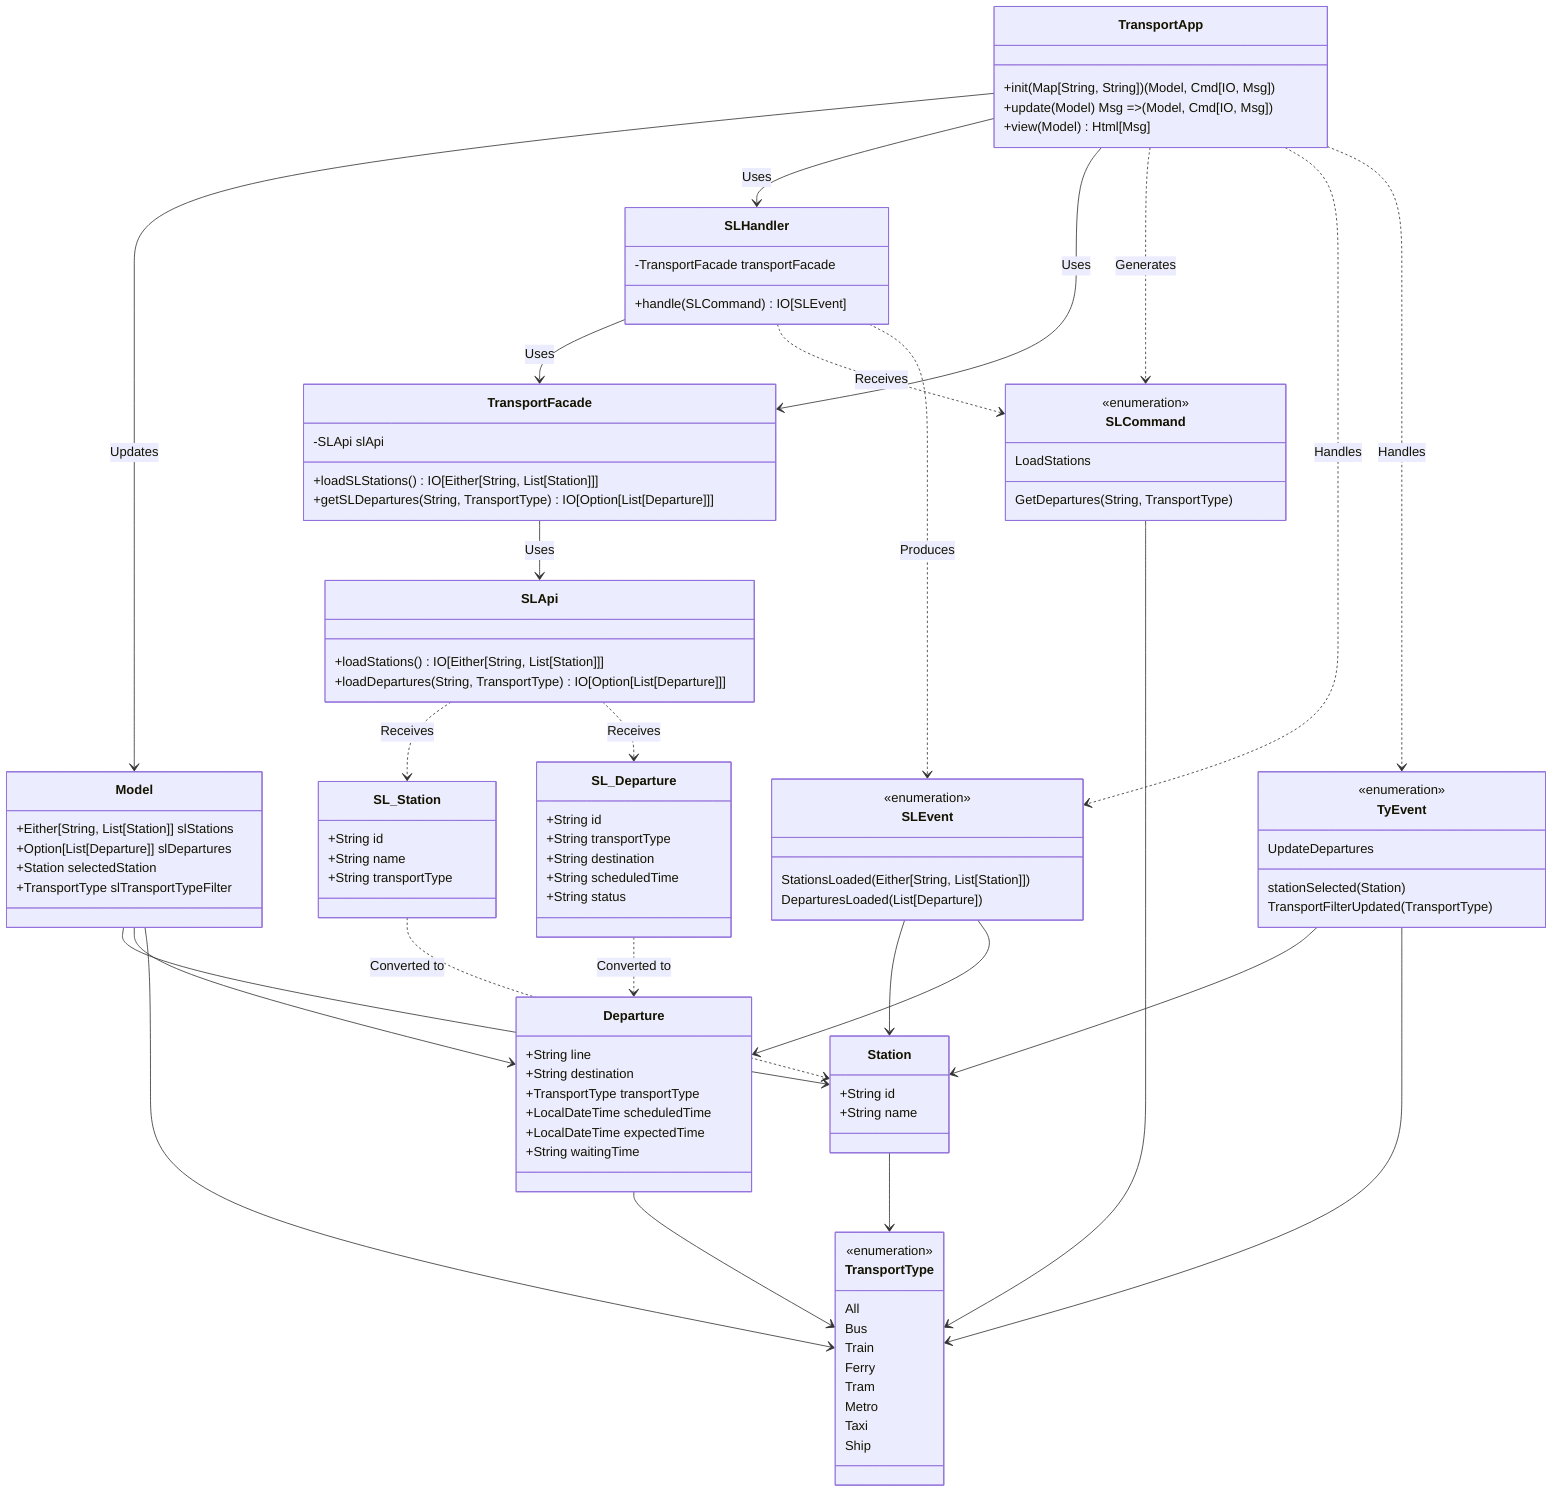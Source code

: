 classDiagram
    class SL_Station {
        +String id
        +String name
        +String transportType
    }
    class SL_Departure {
        +String id
        +String transportType
        +String destination
        +String scheduledTime
        +String status
    }
    class Station {
        +String id
        +String name
    }
    class Departure {
        +String line
        +String destination
        +TransportType transportType
        +LocalDateTime scheduledTime
        +LocalDateTime expectedTime
        +String waitingTime
    }
    class TransportType {
        <<enumeration>>
        All
        Bus
        Train
        Ferry
        Tram
        Metro
        Taxi
        Ship
    }
    class Model {
        +Either[String, List[Station]] slStations
        +Option[List[Departure]] slDepartures
        +Station selectedStation
        +TransportType slTransportTypeFilter
    }
    class SLApi {
        +loadStations() IO[Either[String, List[Station]]]
        +loadDepartures(String, TransportType) IO[Option[List[Departure]]]
    }
    class TransportFacade {
        -SLApi slApi
        +loadSLStations() IO[Either[String, List[Station]]]
        +getSLDepartures(String, TransportType) IO[Option[List[Departure]]]
    }
    class SLCommand {
        <<enumeration>>
        LoadStations
        GetDepartures(String, TransportType)
    }
    class SLEvent {
        <<enumeration>>
        StationsLoaded(Either[String, List[Station]])
        DeparturesLoaded(List[Departure])
    }
    class TyEvent {
        <<enumeration>>
        stationSelected(Station)
        TransportFilterUpdated(TransportType)
        UpdateDepartures
    }
    class SLHandler {
        -TransportFacade transportFacade
        +handle(SLCommand) IO[SLEvent]
    }
    class TransportApp {
        +init(Map[String, String]) (Model, Cmd[IO, Msg])
        +update(Model) Msg => (Model, Cmd[IO, Msg])
        +view(Model) Html[Msg]
    }

    SL_Station ..> Station : Converted to
    SL_Departure ..> Departure : Converted to
    Station --> TransportType
    Departure --> TransportType
    Model --> Station
    Model --> Departure
    Model --> TransportType
    SLApi ..> SL_Station : Receives
    SLApi ..> SL_Departure : Receives
    TransportFacade --> SLApi : Uses
    SLHandler --> TransportFacade : Uses
    TransportApp --> Model : Updates
    TransportApp --> SLHandler : Uses
    TransportApp --> TransportFacade : Uses
    SLCommand --> TransportType
    SLEvent --> Station
    SLEvent --> Departure
    TyEvent --> Station
    TyEvent --> TransportType
    TransportApp ..> SLCommand : Generates
    TransportApp ..> SLEvent : Handles
    TransportApp ..> TyEvent : Handles
    SLHandler ..> SLCommand : Receives
    SLHandler ..> SLEvent : Produces
